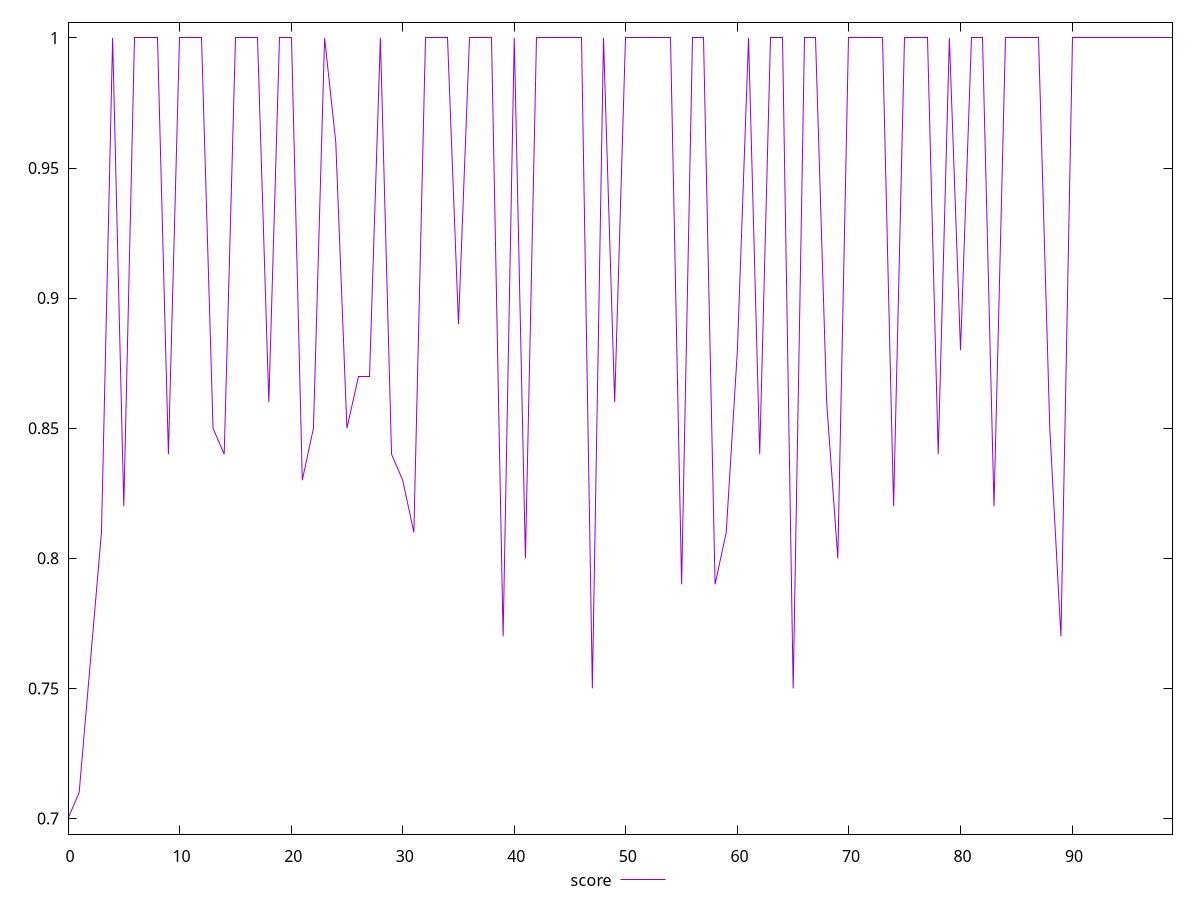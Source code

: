 reset

$score <<EOF
0 0.7
1 0.71
2 0.76
3 0.81
4 1
5 0.82
6 1
7 1
8 1
9 0.84
10 1
11 1
12 1
13 0.85
14 0.84
15 1
16 1
17 1
18 0.86
19 1
20 1
21 0.83
22 0.85
23 1
24 0.96
25 0.85
26 0.87
27 0.87
28 1
29 0.84
30 0.83
31 0.81
32 1
33 1
34 1
35 0.89
36 1
37 1
38 1
39 0.77
40 1
41 0.8
42 1
43 1
44 1
45 1
46 1
47 0.75
48 1
49 0.86
50 1
51 1
52 1
53 1
54 1
55 0.79
56 1
57 1
58 0.79
59 0.81
60 0.88
61 1
62 0.84
63 1
64 1
65 0.75
66 1
67 1
68 0.86
69 0.8
70 1
71 1
72 1
73 1
74 0.82
75 1
76 1
77 1
78 0.84
79 1
80 0.88
81 1
82 1
83 0.82
84 1
85 1
86 1
87 1
88 0.85
89 0.77
90 1
91 1
92 1
93 1
94 1
95 1
96 1
97 1
98 1
99 1
EOF

set key outside below
set xrange [0:99]
set yrange [0.694:1.006]
set trange [0.694:1.006]
set terminal svg size 640, 500 enhanced background rgb 'white'
set output "report_00017_2021-02-10T15-08-03.406Z/uses-rel-preconnect/samples/pages+cached+noadtech/score/values.svg"

plot $score title "score" with line

reset
